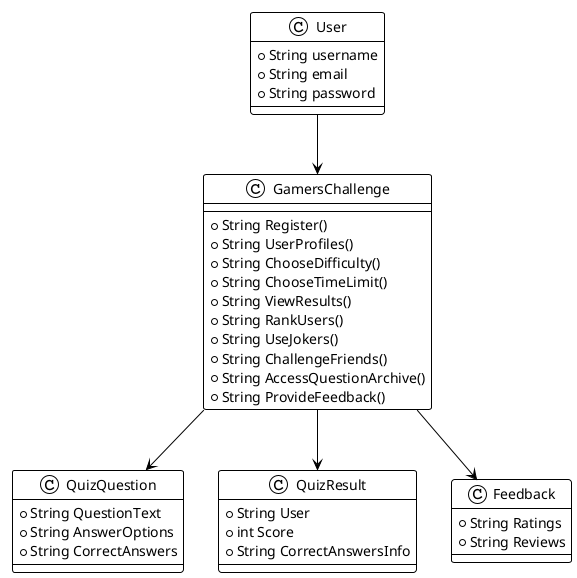 @startuml GamersChallenge

!theme plain

class "GamersChallenge" as gc {
    +String Register()
    +String UserProfiles()
    +String ChooseDifficulty()
    +String ChooseTimeLimit()
    +String ViewResults()
    +String RankUsers()
    +String UseJokers()
    +String ChallengeFriends()
    +String AccessQuestionArchive()
    +String ProvideFeedback()
}

class "User" as u {
    +String username
    +String email
    +String password
}

class "QuizQuestion" as qq {
    +String QuestionText
    +String AnswerOptions
    +String CorrectAnswers
}

class "QuizResult" as qr {
    +String User
    +int Score
    +String CorrectAnswersInfo
}

class "Feedback" as f {
    +String Ratings
    +String Reviews
}

u --> gc
gc --> qq
gc --> qr
gc --> f

@enduml
